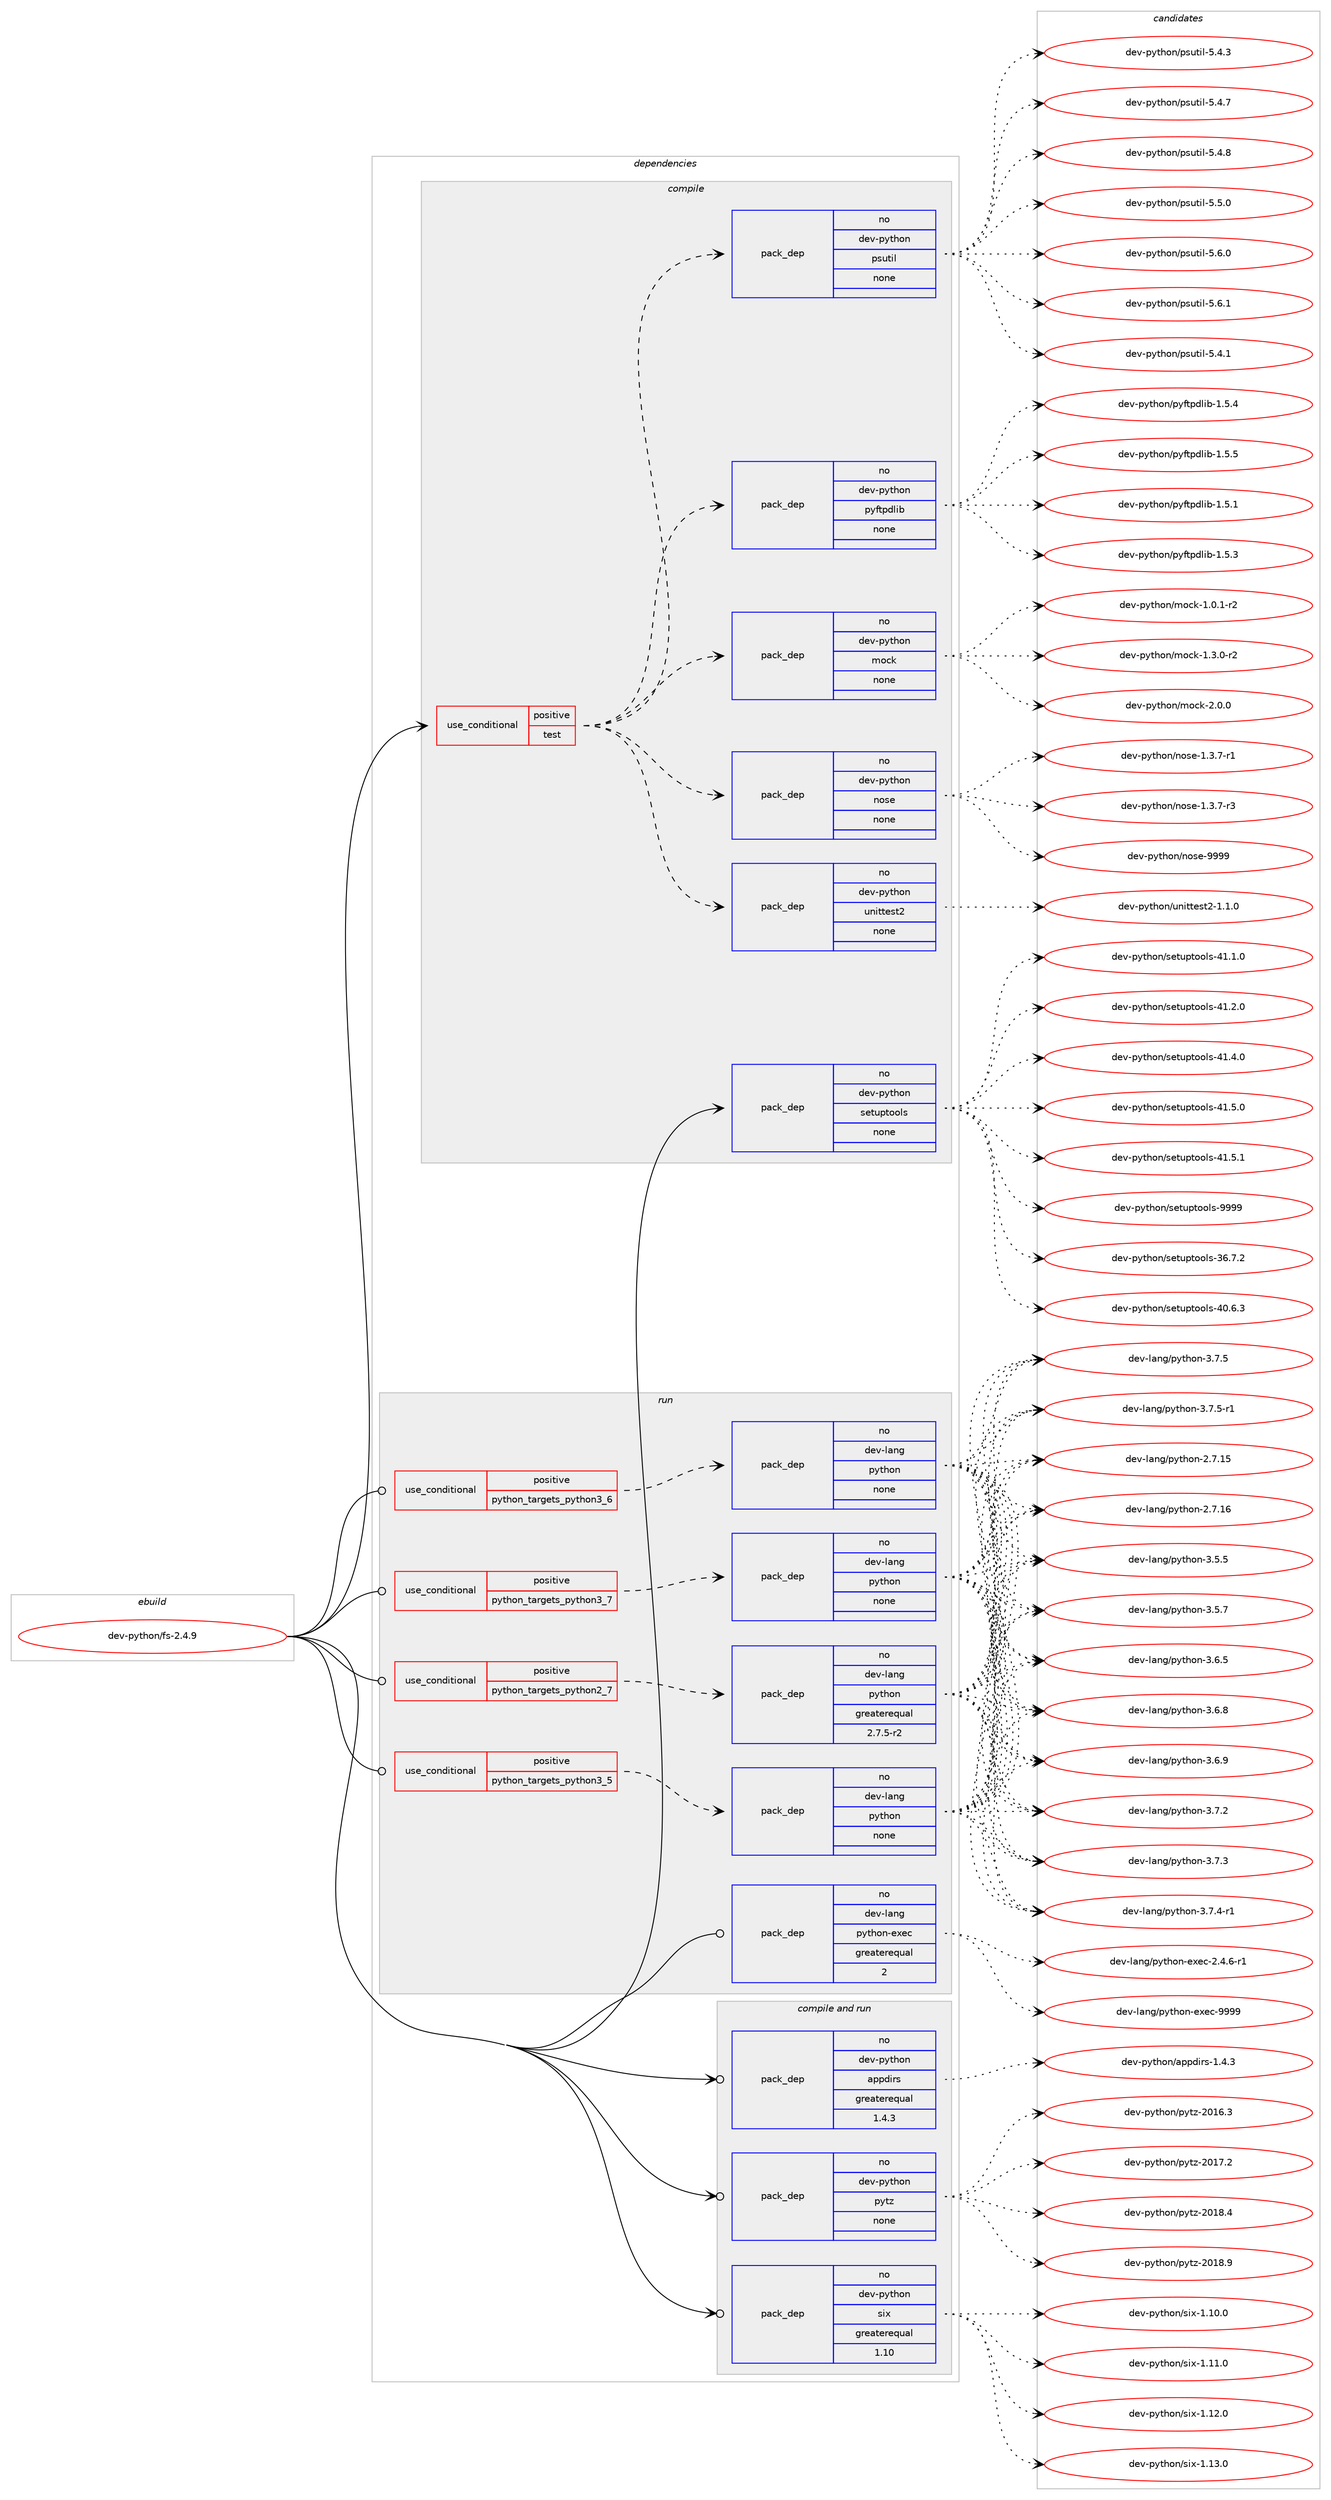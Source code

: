 digraph prolog {

# *************
# Graph options
# *************

newrank=true;
concentrate=true;
compound=true;
graph [rankdir=LR,fontname=Helvetica,fontsize=10,ranksep=1.5];#, ranksep=2.5, nodesep=0.2];
edge  [arrowhead=vee];
node  [fontname=Helvetica,fontsize=10];

# **********
# The ebuild
# **********

subgraph cluster_leftcol {
color=gray;
rank=same;
label=<<i>ebuild</i>>;
id [label="dev-python/fs-2.4.9", color=red, width=4, href="../dev-python/fs-2.4.9.svg"];
}

# ****************
# The dependencies
# ****************

subgraph cluster_midcol {
color=gray;
label=<<i>dependencies</i>>;
subgraph cluster_compile {
fillcolor="#eeeeee";
style=filled;
label=<<i>compile</i>>;
subgraph cond139800 {
dependency605956 [label=<<TABLE BORDER="0" CELLBORDER="1" CELLSPACING="0" CELLPADDING="4"><TR><TD ROWSPAN="3" CELLPADDING="10">use_conditional</TD></TR><TR><TD>positive</TD></TR><TR><TD>test</TD></TR></TABLE>>, shape=none, color=red];
subgraph pack454359 {
dependency605957 [label=<<TABLE BORDER="0" CELLBORDER="1" CELLSPACING="0" CELLPADDING="4" WIDTH="220"><TR><TD ROWSPAN="6" CELLPADDING="30">pack_dep</TD></TR><TR><TD WIDTH="110">no</TD></TR><TR><TD>dev-python</TD></TR><TR><TD>nose</TD></TR><TR><TD>none</TD></TR><TR><TD></TD></TR></TABLE>>, shape=none, color=blue];
}
dependency605956:e -> dependency605957:w [weight=20,style="dashed",arrowhead="vee"];
subgraph pack454360 {
dependency605958 [label=<<TABLE BORDER="0" CELLBORDER="1" CELLSPACING="0" CELLPADDING="4" WIDTH="220"><TR><TD ROWSPAN="6" CELLPADDING="30">pack_dep</TD></TR><TR><TD WIDTH="110">no</TD></TR><TR><TD>dev-python</TD></TR><TR><TD>mock</TD></TR><TR><TD>none</TD></TR><TR><TD></TD></TR></TABLE>>, shape=none, color=blue];
}
dependency605956:e -> dependency605958:w [weight=20,style="dashed",arrowhead="vee"];
subgraph pack454361 {
dependency605959 [label=<<TABLE BORDER="0" CELLBORDER="1" CELLSPACING="0" CELLPADDING="4" WIDTH="220"><TR><TD ROWSPAN="6" CELLPADDING="30">pack_dep</TD></TR><TR><TD WIDTH="110">no</TD></TR><TR><TD>dev-python</TD></TR><TR><TD>pyftpdlib</TD></TR><TR><TD>none</TD></TR><TR><TD></TD></TR></TABLE>>, shape=none, color=blue];
}
dependency605956:e -> dependency605959:w [weight=20,style="dashed",arrowhead="vee"];
subgraph pack454362 {
dependency605960 [label=<<TABLE BORDER="0" CELLBORDER="1" CELLSPACING="0" CELLPADDING="4" WIDTH="220"><TR><TD ROWSPAN="6" CELLPADDING="30">pack_dep</TD></TR><TR><TD WIDTH="110">no</TD></TR><TR><TD>dev-python</TD></TR><TR><TD>psutil</TD></TR><TR><TD>none</TD></TR><TR><TD></TD></TR></TABLE>>, shape=none, color=blue];
}
dependency605956:e -> dependency605960:w [weight=20,style="dashed",arrowhead="vee"];
subgraph pack454363 {
dependency605961 [label=<<TABLE BORDER="0" CELLBORDER="1" CELLSPACING="0" CELLPADDING="4" WIDTH="220"><TR><TD ROWSPAN="6" CELLPADDING="30">pack_dep</TD></TR><TR><TD WIDTH="110">no</TD></TR><TR><TD>dev-python</TD></TR><TR><TD>unittest2</TD></TR><TR><TD>none</TD></TR><TR><TD></TD></TR></TABLE>>, shape=none, color=blue];
}
dependency605956:e -> dependency605961:w [weight=20,style="dashed",arrowhead="vee"];
}
id:e -> dependency605956:w [weight=20,style="solid",arrowhead="vee"];
subgraph pack454364 {
dependency605962 [label=<<TABLE BORDER="0" CELLBORDER="1" CELLSPACING="0" CELLPADDING="4" WIDTH="220"><TR><TD ROWSPAN="6" CELLPADDING="30">pack_dep</TD></TR><TR><TD WIDTH="110">no</TD></TR><TR><TD>dev-python</TD></TR><TR><TD>setuptools</TD></TR><TR><TD>none</TD></TR><TR><TD></TD></TR></TABLE>>, shape=none, color=blue];
}
id:e -> dependency605962:w [weight=20,style="solid",arrowhead="vee"];
}
subgraph cluster_compileandrun {
fillcolor="#eeeeee";
style=filled;
label=<<i>compile and run</i>>;
subgraph pack454365 {
dependency605963 [label=<<TABLE BORDER="0" CELLBORDER="1" CELLSPACING="0" CELLPADDING="4" WIDTH="220"><TR><TD ROWSPAN="6" CELLPADDING="30">pack_dep</TD></TR><TR><TD WIDTH="110">no</TD></TR><TR><TD>dev-python</TD></TR><TR><TD>appdirs</TD></TR><TR><TD>greaterequal</TD></TR><TR><TD>1.4.3</TD></TR></TABLE>>, shape=none, color=blue];
}
id:e -> dependency605963:w [weight=20,style="solid",arrowhead="odotvee"];
subgraph pack454366 {
dependency605964 [label=<<TABLE BORDER="0" CELLBORDER="1" CELLSPACING="0" CELLPADDING="4" WIDTH="220"><TR><TD ROWSPAN="6" CELLPADDING="30">pack_dep</TD></TR><TR><TD WIDTH="110">no</TD></TR><TR><TD>dev-python</TD></TR><TR><TD>pytz</TD></TR><TR><TD>none</TD></TR><TR><TD></TD></TR></TABLE>>, shape=none, color=blue];
}
id:e -> dependency605964:w [weight=20,style="solid",arrowhead="odotvee"];
subgraph pack454367 {
dependency605965 [label=<<TABLE BORDER="0" CELLBORDER="1" CELLSPACING="0" CELLPADDING="4" WIDTH="220"><TR><TD ROWSPAN="6" CELLPADDING="30">pack_dep</TD></TR><TR><TD WIDTH="110">no</TD></TR><TR><TD>dev-python</TD></TR><TR><TD>six</TD></TR><TR><TD>greaterequal</TD></TR><TR><TD>1.10</TD></TR></TABLE>>, shape=none, color=blue];
}
id:e -> dependency605965:w [weight=20,style="solid",arrowhead="odotvee"];
}
subgraph cluster_run {
fillcolor="#eeeeee";
style=filled;
label=<<i>run</i>>;
subgraph cond139801 {
dependency605966 [label=<<TABLE BORDER="0" CELLBORDER="1" CELLSPACING="0" CELLPADDING="4"><TR><TD ROWSPAN="3" CELLPADDING="10">use_conditional</TD></TR><TR><TD>positive</TD></TR><TR><TD>python_targets_python2_7</TD></TR></TABLE>>, shape=none, color=red];
subgraph pack454368 {
dependency605967 [label=<<TABLE BORDER="0" CELLBORDER="1" CELLSPACING="0" CELLPADDING="4" WIDTH="220"><TR><TD ROWSPAN="6" CELLPADDING="30">pack_dep</TD></TR><TR><TD WIDTH="110">no</TD></TR><TR><TD>dev-lang</TD></TR><TR><TD>python</TD></TR><TR><TD>greaterequal</TD></TR><TR><TD>2.7.5-r2</TD></TR></TABLE>>, shape=none, color=blue];
}
dependency605966:e -> dependency605967:w [weight=20,style="dashed",arrowhead="vee"];
}
id:e -> dependency605966:w [weight=20,style="solid",arrowhead="odot"];
subgraph cond139802 {
dependency605968 [label=<<TABLE BORDER="0" CELLBORDER="1" CELLSPACING="0" CELLPADDING="4"><TR><TD ROWSPAN="3" CELLPADDING="10">use_conditional</TD></TR><TR><TD>positive</TD></TR><TR><TD>python_targets_python3_5</TD></TR></TABLE>>, shape=none, color=red];
subgraph pack454369 {
dependency605969 [label=<<TABLE BORDER="0" CELLBORDER="1" CELLSPACING="0" CELLPADDING="4" WIDTH="220"><TR><TD ROWSPAN="6" CELLPADDING="30">pack_dep</TD></TR><TR><TD WIDTH="110">no</TD></TR><TR><TD>dev-lang</TD></TR><TR><TD>python</TD></TR><TR><TD>none</TD></TR><TR><TD></TD></TR></TABLE>>, shape=none, color=blue];
}
dependency605968:e -> dependency605969:w [weight=20,style="dashed",arrowhead="vee"];
}
id:e -> dependency605968:w [weight=20,style="solid",arrowhead="odot"];
subgraph cond139803 {
dependency605970 [label=<<TABLE BORDER="0" CELLBORDER="1" CELLSPACING="0" CELLPADDING="4"><TR><TD ROWSPAN="3" CELLPADDING="10">use_conditional</TD></TR><TR><TD>positive</TD></TR><TR><TD>python_targets_python3_6</TD></TR></TABLE>>, shape=none, color=red];
subgraph pack454370 {
dependency605971 [label=<<TABLE BORDER="0" CELLBORDER="1" CELLSPACING="0" CELLPADDING="4" WIDTH="220"><TR><TD ROWSPAN="6" CELLPADDING="30">pack_dep</TD></TR><TR><TD WIDTH="110">no</TD></TR><TR><TD>dev-lang</TD></TR><TR><TD>python</TD></TR><TR><TD>none</TD></TR><TR><TD></TD></TR></TABLE>>, shape=none, color=blue];
}
dependency605970:e -> dependency605971:w [weight=20,style="dashed",arrowhead="vee"];
}
id:e -> dependency605970:w [weight=20,style="solid",arrowhead="odot"];
subgraph cond139804 {
dependency605972 [label=<<TABLE BORDER="0" CELLBORDER="1" CELLSPACING="0" CELLPADDING="4"><TR><TD ROWSPAN="3" CELLPADDING="10">use_conditional</TD></TR><TR><TD>positive</TD></TR><TR><TD>python_targets_python3_7</TD></TR></TABLE>>, shape=none, color=red];
subgraph pack454371 {
dependency605973 [label=<<TABLE BORDER="0" CELLBORDER="1" CELLSPACING="0" CELLPADDING="4" WIDTH="220"><TR><TD ROWSPAN="6" CELLPADDING="30">pack_dep</TD></TR><TR><TD WIDTH="110">no</TD></TR><TR><TD>dev-lang</TD></TR><TR><TD>python</TD></TR><TR><TD>none</TD></TR><TR><TD></TD></TR></TABLE>>, shape=none, color=blue];
}
dependency605972:e -> dependency605973:w [weight=20,style="dashed",arrowhead="vee"];
}
id:e -> dependency605972:w [weight=20,style="solid",arrowhead="odot"];
subgraph pack454372 {
dependency605974 [label=<<TABLE BORDER="0" CELLBORDER="1" CELLSPACING="0" CELLPADDING="4" WIDTH="220"><TR><TD ROWSPAN="6" CELLPADDING="30">pack_dep</TD></TR><TR><TD WIDTH="110">no</TD></TR><TR><TD>dev-lang</TD></TR><TR><TD>python-exec</TD></TR><TR><TD>greaterequal</TD></TR><TR><TD>2</TD></TR></TABLE>>, shape=none, color=blue];
}
id:e -> dependency605974:w [weight=20,style="solid",arrowhead="odot"];
}
}

# **************
# The candidates
# **************

subgraph cluster_choices {
rank=same;
color=gray;
label=<<i>candidates</i>>;

subgraph choice454359 {
color=black;
nodesep=1;
choice10010111845112121116104111110471101111151014549465146554511449 [label="dev-python/nose-1.3.7-r1", color=red, width=4,href="../dev-python/nose-1.3.7-r1.svg"];
choice10010111845112121116104111110471101111151014549465146554511451 [label="dev-python/nose-1.3.7-r3", color=red, width=4,href="../dev-python/nose-1.3.7-r3.svg"];
choice10010111845112121116104111110471101111151014557575757 [label="dev-python/nose-9999", color=red, width=4,href="../dev-python/nose-9999.svg"];
dependency605957:e -> choice10010111845112121116104111110471101111151014549465146554511449:w [style=dotted,weight="100"];
dependency605957:e -> choice10010111845112121116104111110471101111151014549465146554511451:w [style=dotted,weight="100"];
dependency605957:e -> choice10010111845112121116104111110471101111151014557575757:w [style=dotted,weight="100"];
}
subgraph choice454360 {
color=black;
nodesep=1;
choice1001011184511212111610411111047109111991074549464846494511450 [label="dev-python/mock-1.0.1-r2", color=red, width=4,href="../dev-python/mock-1.0.1-r2.svg"];
choice1001011184511212111610411111047109111991074549465146484511450 [label="dev-python/mock-1.3.0-r2", color=red, width=4,href="../dev-python/mock-1.3.0-r2.svg"];
choice100101118451121211161041111104710911199107455046484648 [label="dev-python/mock-2.0.0", color=red, width=4,href="../dev-python/mock-2.0.0.svg"];
dependency605958:e -> choice1001011184511212111610411111047109111991074549464846494511450:w [style=dotted,weight="100"];
dependency605958:e -> choice1001011184511212111610411111047109111991074549465146484511450:w [style=dotted,weight="100"];
dependency605958:e -> choice100101118451121211161041111104710911199107455046484648:w [style=dotted,weight="100"];
}
subgraph choice454361 {
color=black;
nodesep=1;
choice100101118451121211161041111104711212110211611210010810598454946534649 [label="dev-python/pyftpdlib-1.5.1", color=red, width=4,href="../dev-python/pyftpdlib-1.5.1.svg"];
choice100101118451121211161041111104711212110211611210010810598454946534651 [label="dev-python/pyftpdlib-1.5.3", color=red, width=4,href="../dev-python/pyftpdlib-1.5.3.svg"];
choice100101118451121211161041111104711212110211611210010810598454946534652 [label="dev-python/pyftpdlib-1.5.4", color=red, width=4,href="../dev-python/pyftpdlib-1.5.4.svg"];
choice100101118451121211161041111104711212110211611210010810598454946534653 [label="dev-python/pyftpdlib-1.5.5", color=red, width=4,href="../dev-python/pyftpdlib-1.5.5.svg"];
dependency605959:e -> choice100101118451121211161041111104711212110211611210010810598454946534649:w [style=dotted,weight="100"];
dependency605959:e -> choice100101118451121211161041111104711212110211611210010810598454946534651:w [style=dotted,weight="100"];
dependency605959:e -> choice100101118451121211161041111104711212110211611210010810598454946534652:w [style=dotted,weight="100"];
dependency605959:e -> choice100101118451121211161041111104711212110211611210010810598454946534653:w [style=dotted,weight="100"];
}
subgraph choice454362 {
color=black;
nodesep=1;
choice1001011184511212111610411111047112115117116105108455346524649 [label="dev-python/psutil-5.4.1", color=red, width=4,href="../dev-python/psutil-5.4.1.svg"];
choice1001011184511212111610411111047112115117116105108455346524651 [label="dev-python/psutil-5.4.3", color=red, width=4,href="../dev-python/psutil-5.4.3.svg"];
choice1001011184511212111610411111047112115117116105108455346524655 [label="dev-python/psutil-5.4.7", color=red, width=4,href="../dev-python/psutil-5.4.7.svg"];
choice1001011184511212111610411111047112115117116105108455346524656 [label="dev-python/psutil-5.4.8", color=red, width=4,href="../dev-python/psutil-5.4.8.svg"];
choice1001011184511212111610411111047112115117116105108455346534648 [label="dev-python/psutil-5.5.0", color=red, width=4,href="../dev-python/psutil-5.5.0.svg"];
choice1001011184511212111610411111047112115117116105108455346544648 [label="dev-python/psutil-5.6.0", color=red, width=4,href="../dev-python/psutil-5.6.0.svg"];
choice1001011184511212111610411111047112115117116105108455346544649 [label="dev-python/psutil-5.6.1", color=red, width=4,href="../dev-python/psutil-5.6.1.svg"];
dependency605960:e -> choice1001011184511212111610411111047112115117116105108455346524649:w [style=dotted,weight="100"];
dependency605960:e -> choice1001011184511212111610411111047112115117116105108455346524651:w [style=dotted,weight="100"];
dependency605960:e -> choice1001011184511212111610411111047112115117116105108455346524655:w [style=dotted,weight="100"];
dependency605960:e -> choice1001011184511212111610411111047112115117116105108455346524656:w [style=dotted,weight="100"];
dependency605960:e -> choice1001011184511212111610411111047112115117116105108455346534648:w [style=dotted,weight="100"];
dependency605960:e -> choice1001011184511212111610411111047112115117116105108455346544648:w [style=dotted,weight="100"];
dependency605960:e -> choice1001011184511212111610411111047112115117116105108455346544649:w [style=dotted,weight="100"];
}
subgraph choice454363 {
color=black;
nodesep=1;
choice100101118451121211161041111104711711010511611610111511650454946494648 [label="dev-python/unittest2-1.1.0", color=red, width=4,href="../dev-python/unittest2-1.1.0.svg"];
dependency605961:e -> choice100101118451121211161041111104711711010511611610111511650454946494648:w [style=dotted,weight="100"];
}
subgraph choice454364 {
color=black;
nodesep=1;
choice100101118451121211161041111104711510111611711211611111110811545515446554650 [label="dev-python/setuptools-36.7.2", color=red, width=4,href="../dev-python/setuptools-36.7.2.svg"];
choice100101118451121211161041111104711510111611711211611111110811545524846544651 [label="dev-python/setuptools-40.6.3", color=red, width=4,href="../dev-python/setuptools-40.6.3.svg"];
choice100101118451121211161041111104711510111611711211611111110811545524946494648 [label="dev-python/setuptools-41.1.0", color=red, width=4,href="../dev-python/setuptools-41.1.0.svg"];
choice100101118451121211161041111104711510111611711211611111110811545524946504648 [label="dev-python/setuptools-41.2.0", color=red, width=4,href="../dev-python/setuptools-41.2.0.svg"];
choice100101118451121211161041111104711510111611711211611111110811545524946524648 [label="dev-python/setuptools-41.4.0", color=red, width=4,href="../dev-python/setuptools-41.4.0.svg"];
choice100101118451121211161041111104711510111611711211611111110811545524946534648 [label="dev-python/setuptools-41.5.0", color=red, width=4,href="../dev-python/setuptools-41.5.0.svg"];
choice100101118451121211161041111104711510111611711211611111110811545524946534649 [label="dev-python/setuptools-41.5.1", color=red, width=4,href="../dev-python/setuptools-41.5.1.svg"];
choice10010111845112121116104111110471151011161171121161111111081154557575757 [label="dev-python/setuptools-9999", color=red, width=4,href="../dev-python/setuptools-9999.svg"];
dependency605962:e -> choice100101118451121211161041111104711510111611711211611111110811545515446554650:w [style=dotted,weight="100"];
dependency605962:e -> choice100101118451121211161041111104711510111611711211611111110811545524846544651:w [style=dotted,weight="100"];
dependency605962:e -> choice100101118451121211161041111104711510111611711211611111110811545524946494648:w [style=dotted,weight="100"];
dependency605962:e -> choice100101118451121211161041111104711510111611711211611111110811545524946504648:w [style=dotted,weight="100"];
dependency605962:e -> choice100101118451121211161041111104711510111611711211611111110811545524946524648:w [style=dotted,weight="100"];
dependency605962:e -> choice100101118451121211161041111104711510111611711211611111110811545524946534648:w [style=dotted,weight="100"];
dependency605962:e -> choice100101118451121211161041111104711510111611711211611111110811545524946534649:w [style=dotted,weight="100"];
dependency605962:e -> choice10010111845112121116104111110471151011161171121161111111081154557575757:w [style=dotted,weight="100"];
}
subgraph choice454365 {
color=black;
nodesep=1;
choice100101118451121211161041111104797112112100105114115454946524651 [label="dev-python/appdirs-1.4.3", color=red, width=4,href="../dev-python/appdirs-1.4.3.svg"];
dependency605963:e -> choice100101118451121211161041111104797112112100105114115454946524651:w [style=dotted,weight="100"];
}
subgraph choice454366 {
color=black;
nodesep=1;
choice100101118451121211161041111104711212111612245504849544651 [label="dev-python/pytz-2016.3", color=red, width=4,href="../dev-python/pytz-2016.3.svg"];
choice100101118451121211161041111104711212111612245504849554650 [label="dev-python/pytz-2017.2", color=red, width=4,href="../dev-python/pytz-2017.2.svg"];
choice100101118451121211161041111104711212111612245504849564652 [label="dev-python/pytz-2018.4", color=red, width=4,href="../dev-python/pytz-2018.4.svg"];
choice100101118451121211161041111104711212111612245504849564657 [label="dev-python/pytz-2018.9", color=red, width=4,href="../dev-python/pytz-2018.9.svg"];
dependency605964:e -> choice100101118451121211161041111104711212111612245504849544651:w [style=dotted,weight="100"];
dependency605964:e -> choice100101118451121211161041111104711212111612245504849554650:w [style=dotted,weight="100"];
dependency605964:e -> choice100101118451121211161041111104711212111612245504849564652:w [style=dotted,weight="100"];
dependency605964:e -> choice100101118451121211161041111104711212111612245504849564657:w [style=dotted,weight="100"];
}
subgraph choice454367 {
color=black;
nodesep=1;
choice100101118451121211161041111104711510512045494649484648 [label="dev-python/six-1.10.0", color=red, width=4,href="../dev-python/six-1.10.0.svg"];
choice100101118451121211161041111104711510512045494649494648 [label="dev-python/six-1.11.0", color=red, width=4,href="../dev-python/six-1.11.0.svg"];
choice100101118451121211161041111104711510512045494649504648 [label="dev-python/six-1.12.0", color=red, width=4,href="../dev-python/six-1.12.0.svg"];
choice100101118451121211161041111104711510512045494649514648 [label="dev-python/six-1.13.0", color=red, width=4,href="../dev-python/six-1.13.0.svg"];
dependency605965:e -> choice100101118451121211161041111104711510512045494649484648:w [style=dotted,weight="100"];
dependency605965:e -> choice100101118451121211161041111104711510512045494649494648:w [style=dotted,weight="100"];
dependency605965:e -> choice100101118451121211161041111104711510512045494649504648:w [style=dotted,weight="100"];
dependency605965:e -> choice100101118451121211161041111104711510512045494649514648:w [style=dotted,weight="100"];
}
subgraph choice454368 {
color=black;
nodesep=1;
choice10010111845108971101034711212111610411111045504655464953 [label="dev-lang/python-2.7.15", color=red, width=4,href="../dev-lang/python-2.7.15.svg"];
choice10010111845108971101034711212111610411111045504655464954 [label="dev-lang/python-2.7.16", color=red, width=4,href="../dev-lang/python-2.7.16.svg"];
choice100101118451089711010347112121116104111110455146534653 [label="dev-lang/python-3.5.5", color=red, width=4,href="../dev-lang/python-3.5.5.svg"];
choice100101118451089711010347112121116104111110455146534655 [label="dev-lang/python-3.5.7", color=red, width=4,href="../dev-lang/python-3.5.7.svg"];
choice100101118451089711010347112121116104111110455146544653 [label="dev-lang/python-3.6.5", color=red, width=4,href="../dev-lang/python-3.6.5.svg"];
choice100101118451089711010347112121116104111110455146544656 [label="dev-lang/python-3.6.8", color=red, width=4,href="../dev-lang/python-3.6.8.svg"];
choice100101118451089711010347112121116104111110455146544657 [label="dev-lang/python-3.6.9", color=red, width=4,href="../dev-lang/python-3.6.9.svg"];
choice100101118451089711010347112121116104111110455146554650 [label="dev-lang/python-3.7.2", color=red, width=4,href="../dev-lang/python-3.7.2.svg"];
choice100101118451089711010347112121116104111110455146554651 [label="dev-lang/python-3.7.3", color=red, width=4,href="../dev-lang/python-3.7.3.svg"];
choice1001011184510897110103471121211161041111104551465546524511449 [label="dev-lang/python-3.7.4-r1", color=red, width=4,href="../dev-lang/python-3.7.4-r1.svg"];
choice100101118451089711010347112121116104111110455146554653 [label="dev-lang/python-3.7.5", color=red, width=4,href="../dev-lang/python-3.7.5.svg"];
choice1001011184510897110103471121211161041111104551465546534511449 [label="dev-lang/python-3.7.5-r1", color=red, width=4,href="../dev-lang/python-3.7.5-r1.svg"];
dependency605967:e -> choice10010111845108971101034711212111610411111045504655464953:w [style=dotted,weight="100"];
dependency605967:e -> choice10010111845108971101034711212111610411111045504655464954:w [style=dotted,weight="100"];
dependency605967:e -> choice100101118451089711010347112121116104111110455146534653:w [style=dotted,weight="100"];
dependency605967:e -> choice100101118451089711010347112121116104111110455146534655:w [style=dotted,weight="100"];
dependency605967:e -> choice100101118451089711010347112121116104111110455146544653:w [style=dotted,weight="100"];
dependency605967:e -> choice100101118451089711010347112121116104111110455146544656:w [style=dotted,weight="100"];
dependency605967:e -> choice100101118451089711010347112121116104111110455146544657:w [style=dotted,weight="100"];
dependency605967:e -> choice100101118451089711010347112121116104111110455146554650:w [style=dotted,weight="100"];
dependency605967:e -> choice100101118451089711010347112121116104111110455146554651:w [style=dotted,weight="100"];
dependency605967:e -> choice1001011184510897110103471121211161041111104551465546524511449:w [style=dotted,weight="100"];
dependency605967:e -> choice100101118451089711010347112121116104111110455146554653:w [style=dotted,weight="100"];
dependency605967:e -> choice1001011184510897110103471121211161041111104551465546534511449:w [style=dotted,weight="100"];
}
subgraph choice454369 {
color=black;
nodesep=1;
choice10010111845108971101034711212111610411111045504655464953 [label="dev-lang/python-2.7.15", color=red, width=4,href="../dev-lang/python-2.7.15.svg"];
choice10010111845108971101034711212111610411111045504655464954 [label="dev-lang/python-2.7.16", color=red, width=4,href="../dev-lang/python-2.7.16.svg"];
choice100101118451089711010347112121116104111110455146534653 [label="dev-lang/python-3.5.5", color=red, width=4,href="../dev-lang/python-3.5.5.svg"];
choice100101118451089711010347112121116104111110455146534655 [label="dev-lang/python-3.5.7", color=red, width=4,href="../dev-lang/python-3.5.7.svg"];
choice100101118451089711010347112121116104111110455146544653 [label="dev-lang/python-3.6.5", color=red, width=4,href="../dev-lang/python-3.6.5.svg"];
choice100101118451089711010347112121116104111110455146544656 [label="dev-lang/python-3.6.8", color=red, width=4,href="../dev-lang/python-3.6.8.svg"];
choice100101118451089711010347112121116104111110455146544657 [label="dev-lang/python-3.6.9", color=red, width=4,href="../dev-lang/python-3.6.9.svg"];
choice100101118451089711010347112121116104111110455146554650 [label="dev-lang/python-3.7.2", color=red, width=4,href="../dev-lang/python-3.7.2.svg"];
choice100101118451089711010347112121116104111110455146554651 [label="dev-lang/python-3.7.3", color=red, width=4,href="../dev-lang/python-3.7.3.svg"];
choice1001011184510897110103471121211161041111104551465546524511449 [label="dev-lang/python-3.7.4-r1", color=red, width=4,href="../dev-lang/python-3.7.4-r1.svg"];
choice100101118451089711010347112121116104111110455146554653 [label="dev-lang/python-3.7.5", color=red, width=4,href="../dev-lang/python-3.7.5.svg"];
choice1001011184510897110103471121211161041111104551465546534511449 [label="dev-lang/python-3.7.5-r1", color=red, width=4,href="../dev-lang/python-3.7.5-r1.svg"];
dependency605969:e -> choice10010111845108971101034711212111610411111045504655464953:w [style=dotted,weight="100"];
dependency605969:e -> choice10010111845108971101034711212111610411111045504655464954:w [style=dotted,weight="100"];
dependency605969:e -> choice100101118451089711010347112121116104111110455146534653:w [style=dotted,weight="100"];
dependency605969:e -> choice100101118451089711010347112121116104111110455146534655:w [style=dotted,weight="100"];
dependency605969:e -> choice100101118451089711010347112121116104111110455146544653:w [style=dotted,weight="100"];
dependency605969:e -> choice100101118451089711010347112121116104111110455146544656:w [style=dotted,weight="100"];
dependency605969:e -> choice100101118451089711010347112121116104111110455146544657:w [style=dotted,weight="100"];
dependency605969:e -> choice100101118451089711010347112121116104111110455146554650:w [style=dotted,weight="100"];
dependency605969:e -> choice100101118451089711010347112121116104111110455146554651:w [style=dotted,weight="100"];
dependency605969:e -> choice1001011184510897110103471121211161041111104551465546524511449:w [style=dotted,weight="100"];
dependency605969:e -> choice100101118451089711010347112121116104111110455146554653:w [style=dotted,weight="100"];
dependency605969:e -> choice1001011184510897110103471121211161041111104551465546534511449:w [style=dotted,weight="100"];
}
subgraph choice454370 {
color=black;
nodesep=1;
choice10010111845108971101034711212111610411111045504655464953 [label="dev-lang/python-2.7.15", color=red, width=4,href="../dev-lang/python-2.7.15.svg"];
choice10010111845108971101034711212111610411111045504655464954 [label="dev-lang/python-2.7.16", color=red, width=4,href="../dev-lang/python-2.7.16.svg"];
choice100101118451089711010347112121116104111110455146534653 [label="dev-lang/python-3.5.5", color=red, width=4,href="../dev-lang/python-3.5.5.svg"];
choice100101118451089711010347112121116104111110455146534655 [label="dev-lang/python-3.5.7", color=red, width=4,href="../dev-lang/python-3.5.7.svg"];
choice100101118451089711010347112121116104111110455146544653 [label="dev-lang/python-3.6.5", color=red, width=4,href="../dev-lang/python-3.6.5.svg"];
choice100101118451089711010347112121116104111110455146544656 [label="dev-lang/python-3.6.8", color=red, width=4,href="../dev-lang/python-3.6.8.svg"];
choice100101118451089711010347112121116104111110455146544657 [label="dev-lang/python-3.6.9", color=red, width=4,href="../dev-lang/python-3.6.9.svg"];
choice100101118451089711010347112121116104111110455146554650 [label="dev-lang/python-3.7.2", color=red, width=4,href="../dev-lang/python-3.7.2.svg"];
choice100101118451089711010347112121116104111110455146554651 [label="dev-lang/python-3.7.3", color=red, width=4,href="../dev-lang/python-3.7.3.svg"];
choice1001011184510897110103471121211161041111104551465546524511449 [label="dev-lang/python-3.7.4-r1", color=red, width=4,href="../dev-lang/python-3.7.4-r1.svg"];
choice100101118451089711010347112121116104111110455146554653 [label="dev-lang/python-3.7.5", color=red, width=4,href="../dev-lang/python-3.7.5.svg"];
choice1001011184510897110103471121211161041111104551465546534511449 [label="dev-lang/python-3.7.5-r1", color=red, width=4,href="../dev-lang/python-3.7.5-r1.svg"];
dependency605971:e -> choice10010111845108971101034711212111610411111045504655464953:w [style=dotted,weight="100"];
dependency605971:e -> choice10010111845108971101034711212111610411111045504655464954:w [style=dotted,weight="100"];
dependency605971:e -> choice100101118451089711010347112121116104111110455146534653:w [style=dotted,weight="100"];
dependency605971:e -> choice100101118451089711010347112121116104111110455146534655:w [style=dotted,weight="100"];
dependency605971:e -> choice100101118451089711010347112121116104111110455146544653:w [style=dotted,weight="100"];
dependency605971:e -> choice100101118451089711010347112121116104111110455146544656:w [style=dotted,weight="100"];
dependency605971:e -> choice100101118451089711010347112121116104111110455146544657:w [style=dotted,weight="100"];
dependency605971:e -> choice100101118451089711010347112121116104111110455146554650:w [style=dotted,weight="100"];
dependency605971:e -> choice100101118451089711010347112121116104111110455146554651:w [style=dotted,weight="100"];
dependency605971:e -> choice1001011184510897110103471121211161041111104551465546524511449:w [style=dotted,weight="100"];
dependency605971:e -> choice100101118451089711010347112121116104111110455146554653:w [style=dotted,weight="100"];
dependency605971:e -> choice1001011184510897110103471121211161041111104551465546534511449:w [style=dotted,weight="100"];
}
subgraph choice454371 {
color=black;
nodesep=1;
choice10010111845108971101034711212111610411111045504655464953 [label="dev-lang/python-2.7.15", color=red, width=4,href="../dev-lang/python-2.7.15.svg"];
choice10010111845108971101034711212111610411111045504655464954 [label="dev-lang/python-2.7.16", color=red, width=4,href="../dev-lang/python-2.7.16.svg"];
choice100101118451089711010347112121116104111110455146534653 [label="dev-lang/python-3.5.5", color=red, width=4,href="../dev-lang/python-3.5.5.svg"];
choice100101118451089711010347112121116104111110455146534655 [label="dev-lang/python-3.5.7", color=red, width=4,href="../dev-lang/python-3.5.7.svg"];
choice100101118451089711010347112121116104111110455146544653 [label="dev-lang/python-3.6.5", color=red, width=4,href="../dev-lang/python-3.6.5.svg"];
choice100101118451089711010347112121116104111110455146544656 [label="dev-lang/python-3.6.8", color=red, width=4,href="../dev-lang/python-3.6.8.svg"];
choice100101118451089711010347112121116104111110455146544657 [label="dev-lang/python-3.6.9", color=red, width=4,href="../dev-lang/python-3.6.9.svg"];
choice100101118451089711010347112121116104111110455146554650 [label="dev-lang/python-3.7.2", color=red, width=4,href="../dev-lang/python-3.7.2.svg"];
choice100101118451089711010347112121116104111110455146554651 [label="dev-lang/python-3.7.3", color=red, width=4,href="../dev-lang/python-3.7.3.svg"];
choice1001011184510897110103471121211161041111104551465546524511449 [label="dev-lang/python-3.7.4-r1", color=red, width=4,href="../dev-lang/python-3.7.4-r1.svg"];
choice100101118451089711010347112121116104111110455146554653 [label="dev-lang/python-3.7.5", color=red, width=4,href="../dev-lang/python-3.7.5.svg"];
choice1001011184510897110103471121211161041111104551465546534511449 [label="dev-lang/python-3.7.5-r1", color=red, width=4,href="../dev-lang/python-3.7.5-r1.svg"];
dependency605973:e -> choice10010111845108971101034711212111610411111045504655464953:w [style=dotted,weight="100"];
dependency605973:e -> choice10010111845108971101034711212111610411111045504655464954:w [style=dotted,weight="100"];
dependency605973:e -> choice100101118451089711010347112121116104111110455146534653:w [style=dotted,weight="100"];
dependency605973:e -> choice100101118451089711010347112121116104111110455146534655:w [style=dotted,weight="100"];
dependency605973:e -> choice100101118451089711010347112121116104111110455146544653:w [style=dotted,weight="100"];
dependency605973:e -> choice100101118451089711010347112121116104111110455146544656:w [style=dotted,weight="100"];
dependency605973:e -> choice100101118451089711010347112121116104111110455146544657:w [style=dotted,weight="100"];
dependency605973:e -> choice100101118451089711010347112121116104111110455146554650:w [style=dotted,weight="100"];
dependency605973:e -> choice100101118451089711010347112121116104111110455146554651:w [style=dotted,weight="100"];
dependency605973:e -> choice1001011184510897110103471121211161041111104551465546524511449:w [style=dotted,weight="100"];
dependency605973:e -> choice100101118451089711010347112121116104111110455146554653:w [style=dotted,weight="100"];
dependency605973:e -> choice1001011184510897110103471121211161041111104551465546534511449:w [style=dotted,weight="100"];
}
subgraph choice454372 {
color=black;
nodesep=1;
choice10010111845108971101034711212111610411111045101120101994550465246544511449 [label="dev-lang/python-exec-2.4.6-r1", color=red, width=4,href="../dev-lang/python-exec-2.4.6-r1.svg"];
choice10010111845108971101034711212111610411111045101120101994557575757 [label="dev-lang/python-exec-9999", color=red, width=4,href="../dev-lang/python-exec-9999.svg"];
dependency605974:e -> choice10010111845108971101034711212111610411111045101120101994550465246544511449:w [style=dotted,weight="100"];
dependency605974:e -> choice10010111845108971101034711212111610411111045101120101994557575757:w [style=dotted,weight="100"];
}
}

}
